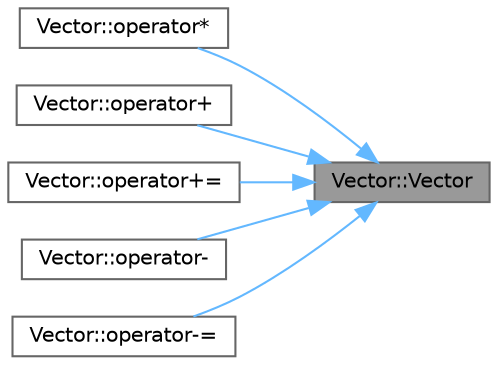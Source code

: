 digraph "Vector::Vector"
{
 // LATEX_PDF_SIZE
  bgcolor="transparent";
  edge [fontname=Helvetica,fontsize=10,labelfontname=Helvetica,labelfontsize=10];
  node [fontname=Helvetica,fontsize=10,shape=box,height=0.2,width=0.4];
  rankdir="RL";
  Node1 [id="Node000001",label="Vector::Vector",height=0.2,width=0.4,color="gray40", fillcolor="grey60", style="filled", fontcolor="black",tooltip=" "];
  Node1 -> Node2 [id="edge1_Node000001_Node000002",dir="back",color="steelblue1",style="solid",tooltip=" "];
  Node2 [id="Node000002",label="Vector::operator*",height=0.2,width=0.4,color="grey40", fillcolor="white", style="filled",URL="$struct_vector.html#a22c852f9e066bb1108542427152ec0ac",tooltip=" "];
  Node1 -> Node3 [id="edge2_Node000001_Node000003",dir="back",color="steelblue1",style="solid",tooltip=" "];
  Node3 [id="Node000003",label="Vector::operator+",height=0.2,width=0.4,color="grey40", fillcolor="white", style="filled",URL="$struct_vector.html#ab67652bffa77db98adcbf48da0e5abab",tooltip=" "];
  Node1 -> Node4 [id="edge3_Node000001_Node000004",dir="back",color="steelblue1",style="solid",tooltip=" "];
  Node4 [id="Node000004",label="Vector::operator+=",height=0.2,width=0.4,color="grey40", fillcolor="white", style="filled",URL="$struct_vector.html#aad6b7dcfd087005378aa64e506cf03d2",tooltip=" "];
  Node1 -> Node5 [id="edge4_Node000001_Node000005",dir="back",color="steelblue1",style="solid",tooltip=" "];
  Node5 [id="Node000005",label="Vector::operator-",height=0.2,width=0.4,color="grey40", fillcolor="white", style="filled",URL="$struct_vector.html#a41a06f3dec0af5b0bbf5a85e5feabb67",tooltip=" "];
  Node1 -> Node6 [id="edge5_Node000001_Node000006",dir="back",color="steelblue1",style="solid",tooltip=" "];
  Node6 [id="Node000006",label="Vector::operator-=",height=0.2,width=0.4,color="grey40", fillcolor="white", style="filled",URL="$struct_vector.html#a1506491648a2d21618f1f87ded8903db",tooltip=" "];
}
